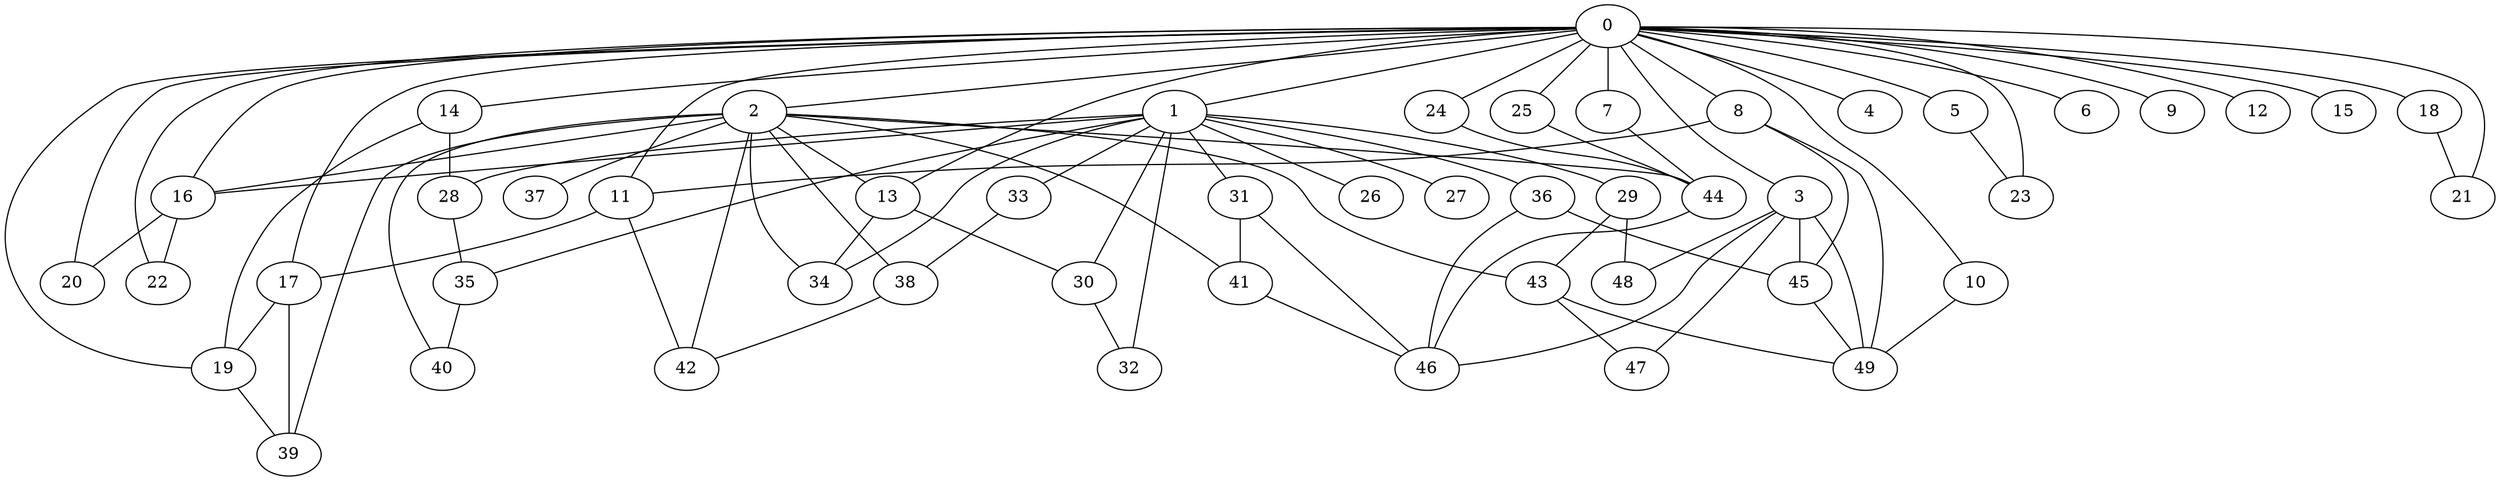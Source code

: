 
graph graphname {
    0 -- 1
0 -- 2
0 -- 3
0 -- 4
0 -- 5
0 -- 6
0 -- 7
0 -- 8
0 -- 9
0 -- 10
0 -- 11
0 -- 12
0 -- 13
0 -- 14
0 -- 15
0 -- 16
0 -- 17
0 -- 18
0 -- 19
0 -- 20
0 -- 21
0 -- 22
0 -- 23
0 -- 24
0 -- 25
1 -- 32
1 -- 34
1 -- 35
1 -- 36
1 -- 33
1 -- 26
1 -- 27
1 -- 28
1 -- 29
1 -- 30
1 -- 31
1 -- 16
2 -- 37
2 -- 38
2 -- 39
2 -- 40
2 -- 41
2 -- 42
2 -- 43
2 -- 44
2 -- 16
2 -- 34
2 -- 13
3 -- 45
3 -- 46
3 -- 47
3 -- 48
3 -- 49
5 -- 23
7 -- 44
8 -- 45
8 -- 11
8 -- 49
10 -- 49
11 -- 42
11 -- 17
13 -- 30
13 -- 34
14 -- 28
14 -- 19
16 -- 22
16 -- 20
17 -- 19
17 -- 39
18 -- 21
19 -- 39
24 -- 44
25 -- 44
28 -- 35
29 -- 43
29 -- 48
30 -- 32
31 -- 46
31 -- 41
33 -- 38
35 -- 40
36 -- 46
36 -- 45
38 -- 42
41 -- 46
43 -- 49
43 -- 47
44 -- 46
45 -- 49

}
